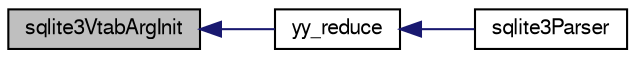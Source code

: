 digraph "sqlite3VtabArgInit"
{
  edge [fontname="FreeSans",fontsize="10",labelfontname="FreeSans",labelfontsize="10"];
  node [fontname="FreeSans",fontsize="10",shape=record];
  rankdir="LR";
  Node800023 [label="sqlite3VtabArgInit",height=0.2,width=0.4,color="black", fillcolor="grey75", style="filled", fontcolor="black"];
  Node800023 -> Node800024 [dir="back",color="midnightblue",fontsize="10",style="solid",fontname="FreeSans"];
  Node800024 [label="yy_reduce",height=0.2,width=0.4,color="black", fillcolor="white", style="filled",URL="$sqlite3_8c.html#a7c419a9b25711c666a9a2449ef377f14"];
  Node800024 -> Node800025 [dir="back",color="midnightblue",fontsize="10",style="solid",fontname="FreeSans"];
  Node800025 [label="sqlite3Parser",height=0.2,width=0.4,color="black", fillcolor="white", style="filled",URL="$sqlite3_8c.html#a0327d71a5fabe0b6a343d78a2602e72a"];
}
